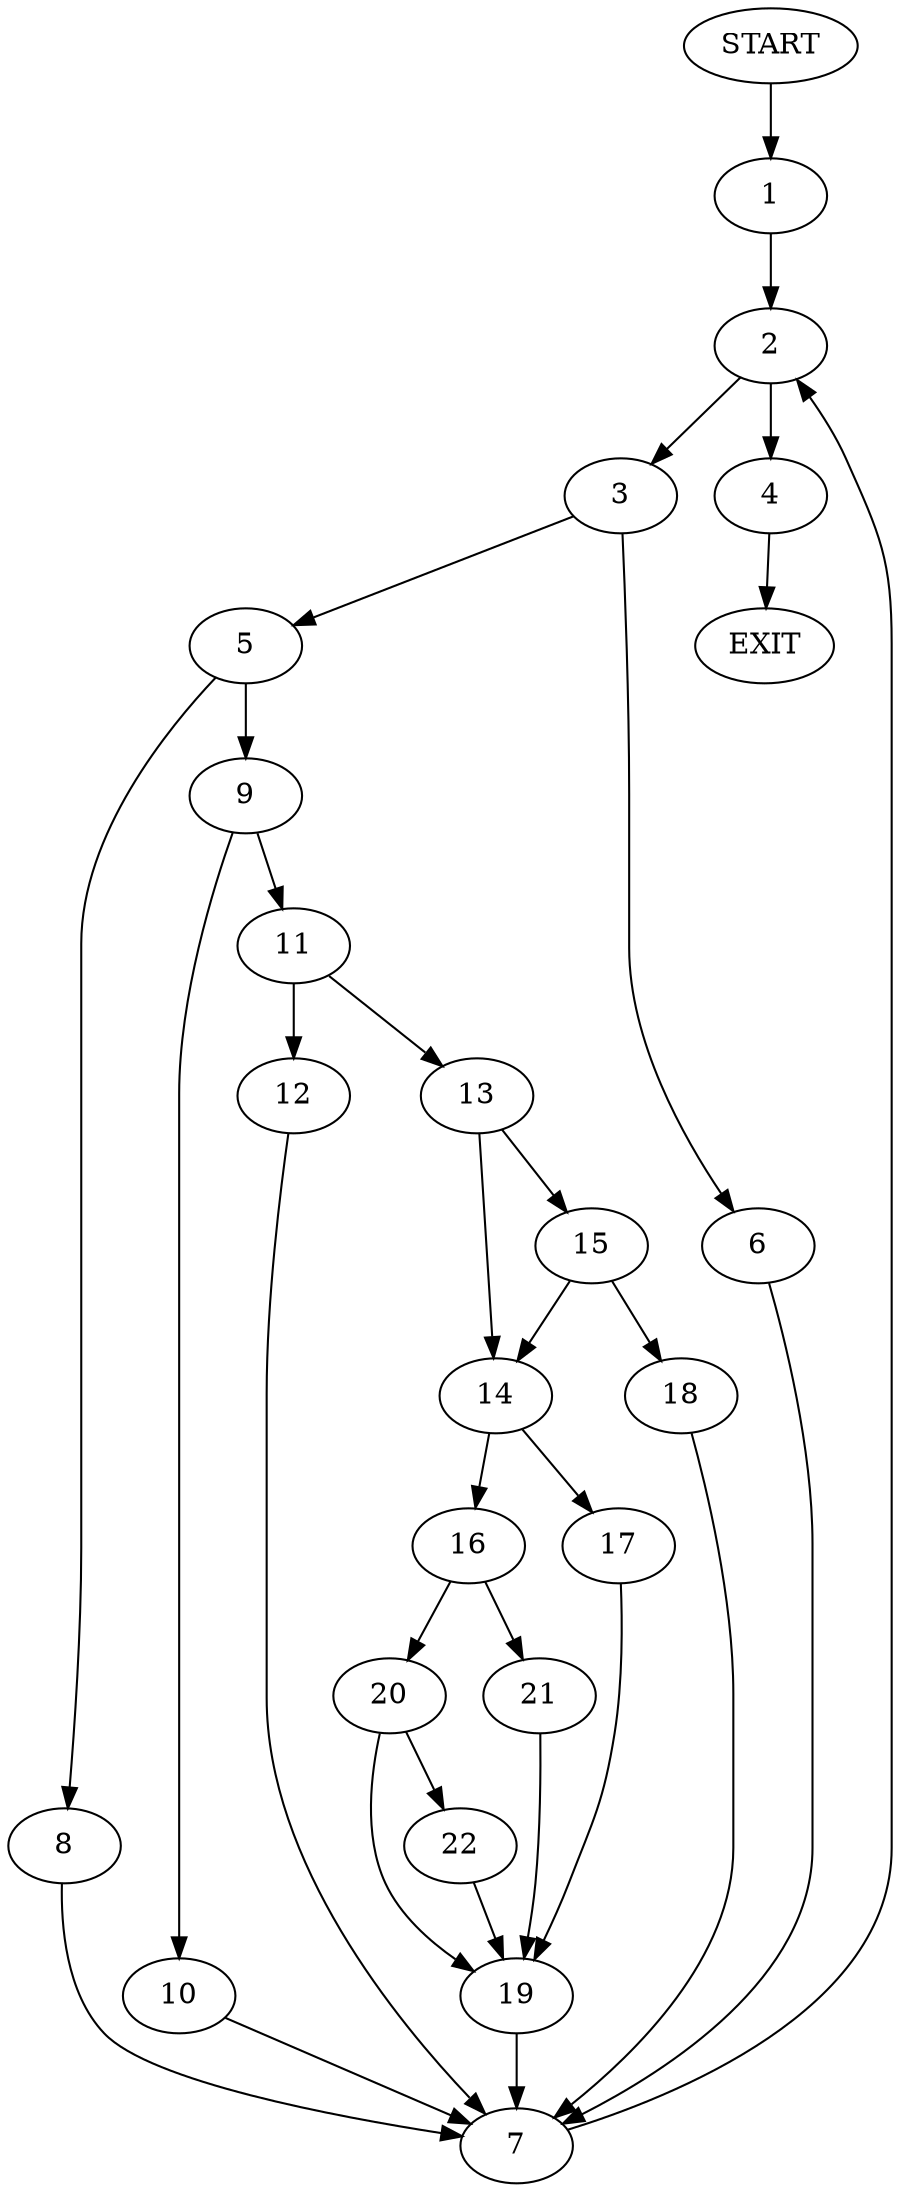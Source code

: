 digraph {
0 [label="START"]
23 [label="EXIT"]
0 -> 1
1 -> 2
2 -> 3
2 -> 4
3 -> 5
3 -> 6
4 -> 23
6 -> 7
5 -> 8
5 -> 9
7 -> 2
9 -> 10
9 -> 11
8 -> 7
10 -> 7
11 -> 12
11 -> 13
13 -> 14
13 -> 15
12 -> 7
14 -> 16
14 -> 17
15 -> 18
15 -> 14
18 -> 7
17 -> 19
16 -> 20
16 -> 21
19 -> 7
20 -> 22
20 -> 19
21 -> 19
22 -> 19
}
